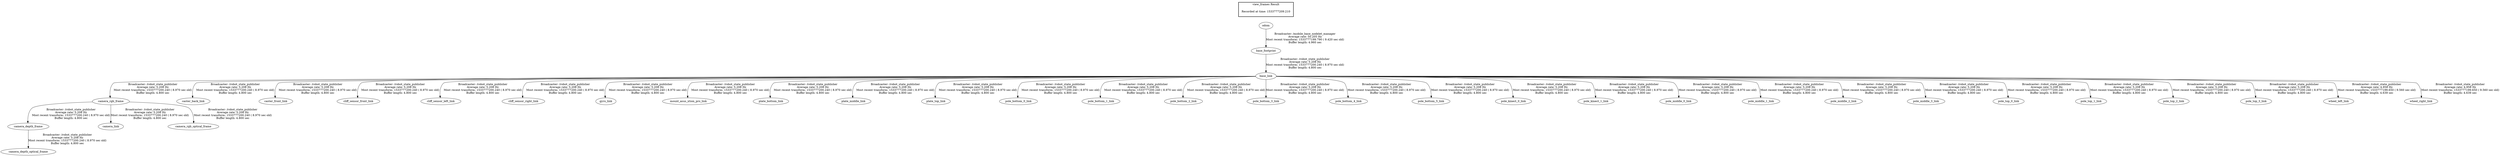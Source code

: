digraph G {
"odom" -> "base_footprint"[label="Broadcaster: /mobile_base_nodelet_manager\nAverage rate: 50.205 Hz\nMost recent transform: 1533777199.790 ( 9.420 sec old)\nBuffer length: 4.960 sec\n"];
"base_footprint" -> "base_link"[label="Broadcaster: /robot_state_publisher\nAverage rate: 5.208 Hz\nMost recent transform: 1533777200.240 ( 8.970 sec old)\nBuffer length: 4.800 sec\n"];
"camera_rgb_frame" -> "camera_depth_frame"[label="Broadcaster: /robot_state_publisher\nAverage rate: 5.208 Hz\nMost recent transform: 1533777200.240 ( 8.970 sec old)\nBuffer length: 4.800 sec\n"];
"base_link" -> "camera_rgb_frame"[label="Broadcaster: /robot_state_publisher\nAverage rate: 5.208 Hz\nMost recent transform: 1533777200.240 ( 8.970 sec old)\nBuffer length: 4.800 sec\n"];
"camera_depth_frame" -> "camera_depth_optical_frame"[label="Broadcaster: /robot_state_publisher\nAverage rate: 5.208 Hz\nMost recent transform: 1533777200.240 ( 8.970 sec old)\nBuffer length: 4.800 sec\n"];
"camera_rgb_frame" -> "camera_link"[label="Broadcaster: /robot_state_publisher\nAverage rate: 5.208 Hz\nMost recent transform: 1533777200.240 ( 8.970 sec old)\nBuffer length: 4.800 sec\n"];
"camera_rgb_frame" -> "camera_rgb_optical_frame"[label="Broadcaster: /robot_state_publisher\nAverage rate: 5.208 Hz\nMost recent transform: 1533777200.240 ( 8.970 sec old)\nBuffer length: 4.800 sec\n"];
"base_link" -> "caster_back_link"[label="Broadcaster: /robot_state_publisher\nAverage rate: 5.208 Hz\nMost recent transform: 1533777200.240 ( 8.970 sec old)\nBuffer length: 4.800 sec\n"];
"base_link" -> "caster_front_link"[label="Broadcaster: /robot_state_publisher\nAverage rate: 5.208 Hz\nMost recent transform: 1533777200.240 ( 8.970 sec old)\nBuffer length: 4.800 sec\n"];
"base_link" -> "cliff_sensor_front_link"[label="Broadcaster: /robot_state_publisher\nAverage rate: 5.208 Hz\nMost recent transform: 1533777200.240 ( 8.970 sec old)\nBuffer length: 4.800 sec\n"];
"base_link" -> "cliff_sensor_left_link"[label="Broadcaster: /robot_state_publisher\nAverage rate: 5.208 Hz\nMost recent transform: 1533777200.240 ( 8.970 sec old)\nBuffer length: 4.800 sec\n"];
"base_link" -> "cliff_sensor_right_link"[label="Broadcaster: /robot_state_publisher\nAverage rate: 5.208 Hz\nMost recent transform: 1533777200.240 ( 8.970 sec old)\nBuffer length: 4.800 sec\n"];
"base_link" -> "gyro_link"[label="Broadcaster: /robot_state_publisher\nAverage rate: 5.208 Hz\nMost recent transform: 1533777200.240 ( 8.970 sec old)\nBuffer length: 4.800 sec\n"];
"base_link" -> "mount_asus_xtion_pro_link"[label="Broadcaster: /robot_state_publisher\nAverage rate: 5.208 Hz\nMost recent transform: 1533777200.240 ( 8.970 sec old)\nBuffer length: 4.800 sec\n"];
"base_link" -> "plate_bottom_link"[label="Broadcaster: /robot_state_publisher\nAverage rate: 5.208 Hz\nMost recent transform: 1533777200.240 ( 8.970 sec old)\nBuffer length: 4.800 sec\n"];
"base_link" -> "plate_middle_link"[label="Broadcaster: /robot_state_publisher\nAverage rate: 5.208 Hz\nMost recent transform: 1533777200.240 ( 8.970 sec old)\nBuffer length: 4.800 sec\n"];
"base_link" -> "plate_top_link"[label="Broadcaster: /robot_state_publisher\nAverage rate: 5.208 Hz\nMost recent transform: 1533777200.240 ( 8.970 sec old)\nBuffer length: 4.800 sec\n"];
"base_link" -> "pole_bottom_0_link"[label="Broadcaster: /robot_state_publisher\nAverage rate: 5.208 Hz\nMost recent transform: 1533777200.240 ( 8.970 sec old)\nBuffer length: 4.800 sec\n"];
"base_link" -> "pole_bottom_1_link"[label="Broadcaster: /robot_state_publisher\nAverage rate: 5.208 Hz\nMost recent transform: 1533777200.240 ( 8.970 sec old)\nBuffer length: 4.800 sec\n"];
"base_link" -> "pole_bottom_2_link"[label="Broadcaster: /robot_state_publisher\nAverage rate: 5.208 Hz\nMost recent transform: 1533777200.240 ( 8.970 sec old)\nBuffer length: 4.800 sec\n"];
"base_link" -> "pole_bottom_3_link"[label="Broadcaster: /robot_state_publisher\nAverage rate: 5.208 Hz\nMost recent transform: 1533777200.240 ( 8.970 sec old)\nBuffer length: 4.800 sec\n"];
"base_link" -> "pole_bottom_4_link"[label="Broadcaster: /robot_state_publisher\nAverage rate: 5.208 Hz\nMost recent transform: 1533777200.240 ( 8.970 sec old)\nBuffer length: 4.800 sec\n"];
"base_link" -> "pole_bottom_5_link"[label="Broadcaster: /robot_state_publisher\nAverage rate: 5.208 Hz\nMost recent transform: 1533777200.240 ( 8.970 sec old)\nBuffer length: 4.800 sec\n"];
"base_link" -> "pole_kinect_0_link"[label="Broadcaster: /robot_state_publisher\nAverage rate: 5.208 Hz\nMost recent transform: 1533777200.240 ( 8.970 sec old)\nBuffer length: 4.800 sec\n"];
"base_link" -> "pole_kinect_1_link"[label="Broadcaster: /robot_state_publisher\nAverage rate: 5.208 Hz\nMost recent transform: 1533777200.240 ( 8.970 sec old)\nBuffer length: 4.800 sec\n"];
"base_link" -> "pole_middle_0_link"[label="Broadcaster: /robot_state_publisher\nAverage rate: 5.208 Hz\nMost recent transform: 1533777200.240 ( 8.970 sec old)\nBuffer length: 4.800 sec\n"];
"base_link" -> "pole_middle_1_link"[label="Broadcaster: /robot_state_publisher\nAverage rate: 5.208 Hz\nMost recent transform: 1533777200.240 ( 8.970 sec old)\nBuffer length: 4.800 sec\n"];
"base_link" -> "pole_middle_2_link"[label="Broadcaster: /robot_state_publisher\nAverage rate: 5.208 Hz\nMost recent transform: 1533777200.240 ( 8.970 sec old)\nBuffer length: 4.800 sec\n"];
"base_link" -> "pole_middle_3_link"[label="Broadcaster: /robot_state_publisher\nAverage rate: 5.208 Hz\nMost recent transform: 1533777200.240 ( 8.970 sec old)\nBuffer length: 4.800 sec\n"];
"base_link" -> "pole_top_0_link"[label="Broadcaster: /robot_state_publisher\nAverage rate: 5.208 Hz\nMost recent transform: 1533777200.240 ( 8.970 sec old)\nBuffer length: 4.800 sec\n"];
"base_link" -> "pole_top_1_link"[label="Broadcaster: /robot_state_publisher\nAverage rate: 5.208 Hz\nMost recent transform: 1533777200.240 ( 8.970 sec old)\nBuffer length: 4.800 sec\n"];
"base_link" -> "pole_top_2_link"[label="Broadcaster: /robot_state_publisher\nAverage rate: 5.208 Hz\nMost recent transform: 1533777200.240 ( 8.970 sec old)\nBuffer length: 4.800 sec\n"];
"base_link" -> "pole_top_3_link"[label="Broadcaster: /robot_state_publisher\nAverage rate: 5.208 Hz\nMost recent transform: 1533777200.240 ( 8.970 sec old)\nBuffer length: 4.800 sec\n"];
"base_link" -> "wheel_left_link"[label="Broadcaster: /robot_state_publisher\nAverage rate: 4.958 Hz\nMost recent transform: 1533777199.650 ( 9.560 sec old)\nBuffer length: 4.639 sec\n"];
"base_link" -> "wheel_right_link"[label="Broadcaster: /robot_state_publisher\nAverage rate: 4.958 Hz\nMost recent transform: 1533777199.650 ( 9.560 sec old)\nBuffer length: 4.639 sec\n"];
edge [style=invis];
 subgraph cluster_legend { style=bold; color=black; label ="view_frames Result";
"Recorded at time: 1533777209.210"[ shape=plaintext ] ;
 }->"odom";
}